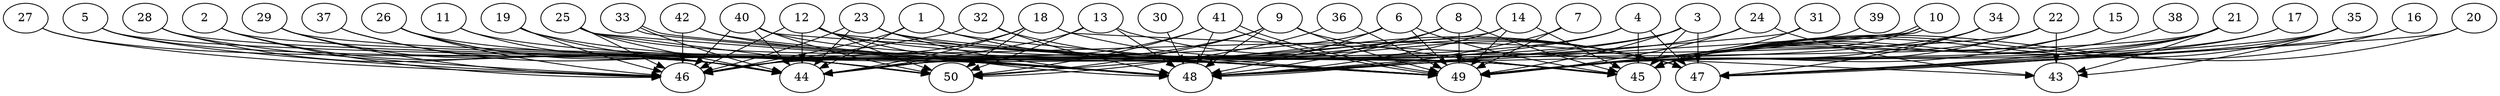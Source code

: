 // DAG automatically generated by daggen at Thu Oct  3 14:07:58 2019
// ./daggen --dot -n 50 --ccr 0.3 --fat 0.9 --regular 0.5 --density 0.7 --mindata 5242880 --maxdata 52428800 
digraph G {
  1 [size="42642773", alpha="0.08", expect_size="12792832"] 
  1 -> 44 [size ="12792832"]
  1 -> 46 [size ="12792832"]
  1 -> 47 [size ="12792832"]
  1 -> 49 [size ="12792832"]
  2 [size="41465173", alpha="0.08", expect_size="12439552"] 
  2 -> 44 [size ="12439552"]
  2 -> 46 [size ="12439552"]
  2 -> 49 [size ="12439552"]
  3 [size="52831573", alpha="0.05", expect_size="15849472"] 
  3 -> 44 [size ="15849472"]
  3 -> 45 [size ="15849472"]
  3 -> 47 [size ="15849472"]
  3 -> 48 [size ="15849472"]
  3 -> 49 [size ="15849472"]
  4 [size="62238720", alpha="0.08", expect_size="18671616"] 
  4 -> 44 [size ="18671616"]
  4 -> 45 [size ="18671616"]
  4 -> 47 [size ="18671616"]
  4 -> 48 [size ="18671616"]
  5 [size="158395733", alpha="0.02", expect_size="47518720"] 
  5 -> 44 [size ="47518720"]
  5 -> 46 [size ="47518720"]
  5 -> 49 [size ="47518720"]
  6 [size="101529600", alpha="0.13", expect_size="30458880"] 
  6 -> 45 [size ="30458880"]
  6 -> 46 [size ="30458880"]
  6 -> 48 [size ="30458880"]
  6 -> 49 [size ="30458880"]
  7 [size="62388907", alpha="0.09", expect_size="18716672"] 
  7 -> 48 [size ="18716672"]
  7 -> 49 [size ="18716672"]
  8 [size="168963413", alpha="0.04", expect_size="50689024"] 
  8 -> 44 [size ="50689024"]
  8 -> 45 [size ="50689024"]
  8 -> 48 [size ="50689024"]
  8 -> 49 [size ="50689024"]
  9 [size="30993067", alpha="0.17", expect_size="9297920"] 
  9 -> 44 [size ="9297920"]
  9 -> 45 [size ="9297920"]
  9 -> 48 [size ="9297920"]
  9 -> 49 [size ="9297920"]
  9 -> 50 [size ="9297920"]
  10 [size="90617173", alpha="0.13", expect_size="27185152"] 
  10 -> 45 [size ="27185152"]
  10 -> 48 [size ="27185152"]
  10 -> 49 [size ="27185152"]
  10 -> 49 [size ="27185152"]
  11 [size="160320853", alpha="0.01", expect_size="48096256"] 
  11 -> 44 [size ="48096256"]
  11 -> 48 [size ="48096256"]
  12 [size="62300160", alpha="0.15", expect_size="18690048"] 
  12 -> 44 [size ="18690048"]
  12 -> 45 [size ="18690048"]
  12 -> 46 [size ="18690048"]
  12 -> 48 [size ="18690048"]
  12 -> 49 [size ="18690048"]
  12 -> 50 [size ="18690048"]
  13 [size="124914347", alpha="0.08", expect_size="37474304"] 
  13 -> 44 [size ="37474304"]
  13 -> 47 [size ="37474304"]
  13 -> 48 [size ="37474304"]
  13 -> 50 [size ="37474304"]
  14 [size="165457920", alpha="0.19", expect_size="49637376"] 
  14 -> 45 [size ="49637376"]
  14 -> 48 [size ="49637376"]
  14 -> 49 [size ="49637376"]
  14 -> 50 [size ="49637376"]
  15 [size="72813227", alpha="0.11", expect_size="21843968"] 
  15 -> 45 [size ="21843968"]
  15 -> 49 [size ="21843968"]
  16 [size="86811307", alpha="0.05", expect_size="26043392"] 
  16 -> 45 [size ="26043392"]
  16 -> 47 [size ="26043392"]
  17 [size="29139627", alpha="0.09", expect_size="8741888"] 
  17 -> 47 [size ="8741888"]
  17 -> 49 [size ="8741888"]
  18 [size="100372480", alpha="0.06", expect_size="30111744"] 
  18 -> 43 [size ="30111744"]
  18 -> 44 [size ="30111744"]
  18 -> 46 [size ="30111744"]
  18 -> 47 [size ="30111744"]
  18 -> 50 [size ="30111744"]
  19 [size="127897600", alpha="0.00", expect_size="38369280"] 
  19 -> 45 [size ="38369280"]
  19 -> 46 [size ="38369280"]
  19 -> 50 [size ="38369280"]
  20 [size="101758293", alpha="0.15", expect_size="30527488"] 
  20 -> 45 [size ="30527488"]
  20 -> 47 [size ="30527488"]
  21 [size="44212907", alpha="0.12", expect_size="13263872"] 
  21 -> 43 [size ="13263872"]
  21 -> 44 [size ="13263872"]
  21 -> 45 [size ="13263872"]
  21 -> 47 [size ="13263872"]
  21 -> 49 [size ="13263872"]
  22 [size="51278507", alpha="0.13", expect_size="15383552"] 
  22 -> 43 [size ="15383552"]
  22 -> 45 [size ="15383552"]
  22 -> 46 [size ="15383552"]
  22 -> 49 [size ="15383552"]
  23 [size="168103253", alpha="0.17", expect_size="50430976"] 
  23 -> 44 [size ="50430976"]
  23 -> 45 [size ="50430976"]
  23 -> 46 [size ="50430976"]
  23 -> 48 [size ="50430976"]
  23 -> 49 [size ="50430976"]
  24 [size="70014293", alpha="0.08", expect_size="21004288"] 
  24 -> 43 [size ="21004288"]
  24 -> 44 [size ="21004288"]
  24 -> 49 [size ="21004288"]
  25 [size="64061440", alpha="0.17", expect_size="19218432"] 
  25 -> 44 [size ="19218432"]
  25 -> 46 [size ="19218432"]
  25 -> 47 [size ="19218432"]
  25 -> 48 [size ="19218432"]
  25 -> 50 [size ="19218432"]
  26 [size="148910080", alpha="0.16", expect_size="44673024"] 
  26 -> 44 [size ="44673024"]
  26 -> 46 [size ="44673024"]
  26 -> 48 [size ="44673024"]
  26 -> 50 [size ="44673024"]
  27 [size="29620907", alpha="0.01", expect_size="8886272"] 
  27 -> 44 [size ="8886272"]
  27 -> 46 [size ="8886272"]
  28 [size="99355307", alpha="0.05", expect_size="29806592"] 
  28 -> 44 [size ="29806592"]
  28 -> 46 [size ="29806592"]
  28 -> 49 [size ="29806592"]
  29 [size="143005013", alpha="0.11", expect_size="42901504"] 
  29 -> 44 [size ="42901504"]
  29 -> 45 [size ="42901504"]
  29 -> 46 [size ="42901504"]
  30 [size="146206720", alpha="0.06", expect_size="43862016"] 
  30 -> 48 [size ="43862016"]
  31 [size="103925760", alpha="0.20", expect_size="31177728"] 
  31 -> 45 [size ="31177728"]
  31 -> 48 [size ="31177728"]
  32 [size="41325227", alpha="0.19", expect_size="12397568"] 
  32 -> 46 [size ="12397568"]
  32 -> 47 [size ="12397568"]
  32 -> 48 [size ="12397568"]
  33 [size="139683840", alpha="0.12", expect_size="41905152"] 
  33 -> 44 [size ="41905152"]
  33 -> 48 [size ="41905152"]
  33 -> 48 [size ="41905152"]
  34 [size="119787520", alpha="0.03", expect_size="35936256"] 
  34 -> 47 [size ="35936256"]
  34 -> 48 [size ="35936256"]
  34 -> 49 [size ="35936256"]
  35 [size="26391893", alpha="0.02", expect_size="7917568"] 
  35 -> 43 [size ="7917568"]
  35 -> 45 [size ="7917568"]
  35 -> 47 [size ="7917568"]
  35 -> 49 [size ="7917568"]
  36 [size="157713067", alpha="0.09", expect_size="47313920"] 
  36 -> 49 [size ="47313920"]
  36 -> 50 [size ="47313920"]
  37 [size="125941760", alpha="0.18", expect_size="37782528"] 
  37 -> 44 [size ="37782528"]
  37 -> 50 [size ="37782528"]
  38 [size="133277013", alpha="0.18", expect_size="39983104"] 
  38 -> 45 [size ="39983104"]
  39 [size="173926400", alpha="0.11", expect_size="52177920"] 
  39 -> 49 [size ="52177920"]
  40 [size="104113493", alpha="0.16", expect_size="31234048"] 
  40 -> 44 [size ="31234048"]
  40 -> 45 [size ="31234048"]
  40 -> 46 [size ="31234048"]
  40 -> 49 [size ="31234048"]
  40 -> 50 [size ="31234048"]
  41 [size="154275840", alpha="0.03", expect_size="46282752"] 
  41 -> 44 [size ="46282752"]
  41 -> 48 [size ="46282752"]
  41 -> 49 [size ="46282752"]
  41 -> 49 [size ="46282752"]
  41 -> 50 [size ="46282752"]
  42 [size="152685227", alpha="0.15", expect_size="45805568"] 
  42 -> 46 [size ="45805568"]
  42 -> 48 [size ="45805568"]
  42 -> 49 [size ="45805568"]
  43 [size="144162133", alpha="0.06", expect_size="43248640"] 
  44 [size="78868480", alpha="0.04", expect_size="23660544"] 
  45 [size="104782507", alpha="0.08", expect_size="31434752"] 
  46 [size="119958187", alpha="0.08", expect_size="35987456"] 
  47 [size="36444160", alpha="0.10", expect_size="10933248"] 
  48 [size="23190187", alpha="0.02", expect_size="6957056"] 
  49 [size="163095893", alpha="0.11", expect_size="48928768"] 
  50 [size="94723413", alpha="0.15", expect_size="28417024"] 
}
